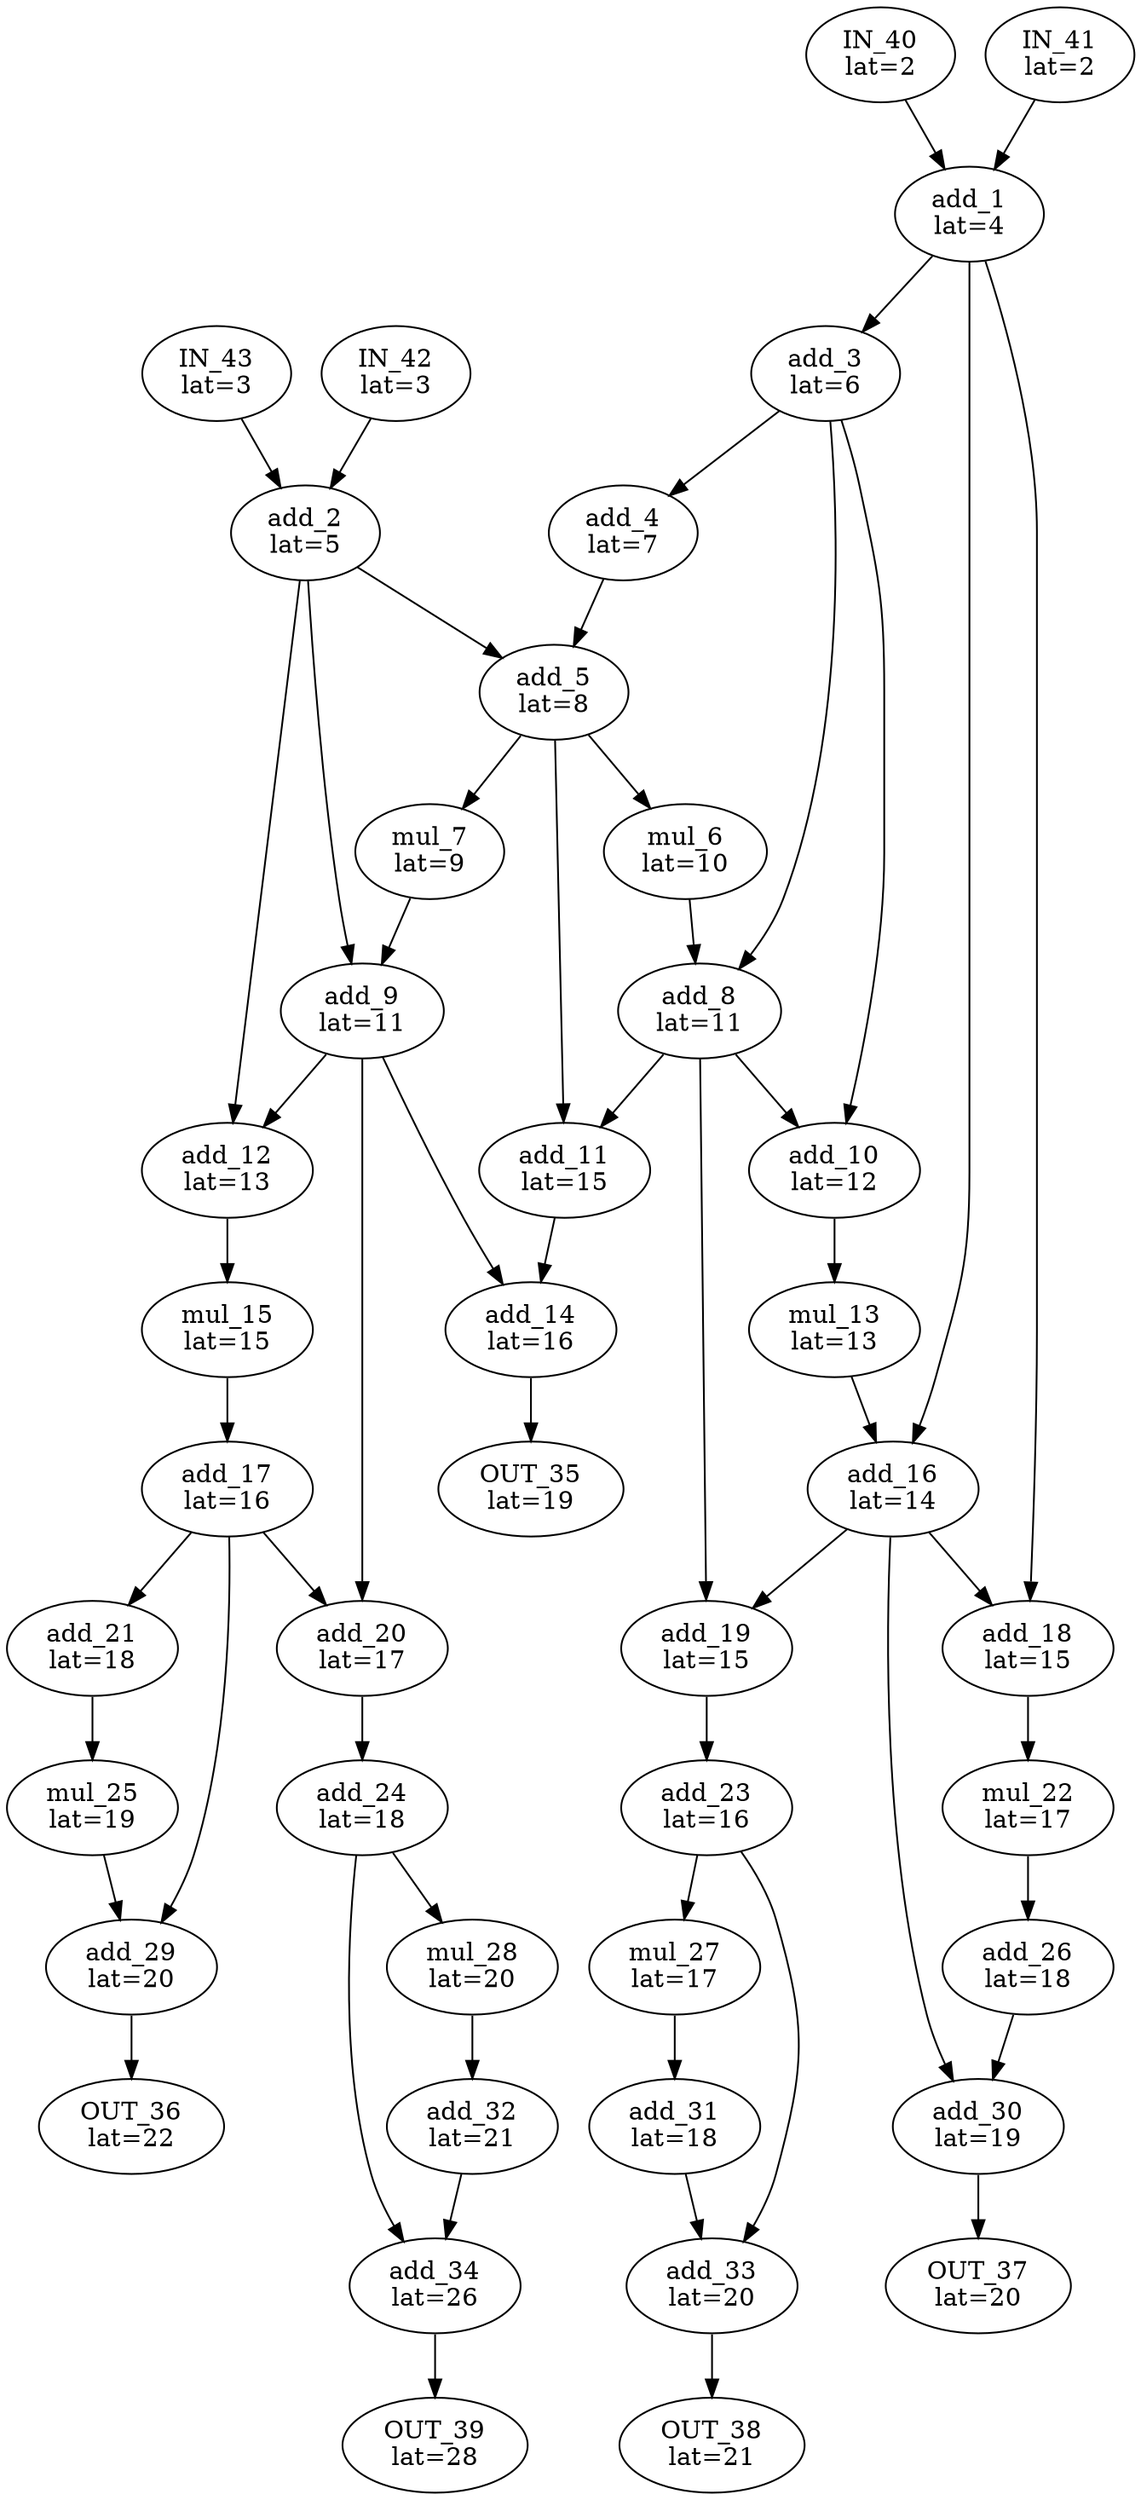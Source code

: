 Digraph G {
"add_1"[label = "\N\nlat=4"];
"IN_40"->"add_1";
"IN_41"->"add_1";
"add_2"[label = "\N\nlat=5"];
"IN_42"->"add_2";
"IN_43"->"add_2";
"add_3"[label = "\N\nlat=6"];
"add_1"->"add_3";
"add_4"[label = "\N\nlat=7"];
"add_3"->"add_4";
"add_5"[label = "\N\nlat=8"];
"add_2"->"add_5";
"add_4"->"add_5";
"mul_6"[label = "\N\nlat=10"];
"add_5"->"mul_6";
"mul_7"[label = "\N\nlat=9"];
"add_5"->"mul_7";
"add_8"[label = "\N\nlat=11"];
"add_3"->"add_8";
"mul_6"->"add_8";
"add_9"[label = "\N\nlat=11"];
"add_2"->"add_9";
"mul_7"->"add_9";
"add_10"[label = "\N\nlat=12"];
"add_3"->"add_10";
"add_8"->"add_10";
"add_11"[label = "\N\nlat=15"];
"add_5"->"add_11";
"add_8"->"add_11";
"add_12"[label = "\N\nlat=13"];
"add_2"->"add_12";
"add_9"->"add_12";
"mul_13"[label = "\N\nlat=13"];
"add_10"->"mul_13";
"add_14"[label = "\N\nlat=16"];
"add_9"->"add_14";
"add_11"->"add_14";
"mul_15"[label = "\N\nlat=15"];
"add_12"->"mul_15";
"add_16"[label = "\N\nlat=14"];
"add_1"->"add_16";
"mul_13"->"add_16";
"add_17"[label = "\N\nlat=16"];
"mul_15"->"add_17";
"add_18"[label = "\N\nlat=15"];
"add_1"->"add_18";
"add_16"->"add_18";
"add_19"[label = "\N\nlat=15"];
"add_8"->"add_19";
"add_16"->"add_19";
"add_20"[label = "\N\nlat=17"];
"add_9"->"add_20";
"add_17"->"add_20";
"add_21"[label = "\N\nlat=18"];
"add_17"->"add_21";
"mul_22"[label = "\N\nlat=17"];
"add_18"->"mul_22";
"add_23"[label = "\N\nlat=16"];
"add_19"->"add_23";
"add_24"[label = "\N\nlat=18"];
"add_20"->"add_24";
"mul_25"[label = "\N\nlat=19"];
"add_21"->"mul_25";
"add_26"[label = "\N\nlat=18"];
"mul_22"->"add_26";
"mul_27"[label = "\N\nlat=17"];
"add_23"->"mul_27";
"mul_28"[label = "\N\nlat=20"];
"add_24"->"mul_28";
"add_29"[label = "\N\nlat=20"];
"add_17"->"add_29";
"mul_25"->"add_29";
"add_30"[label = "\N\nlat=19"];
"add_16"->"add_30";
"add_26"->"add_30";
"add_31"[label = "\N\nlat=18"];
"mul_27"->"add_31";
"add_32"[label = "\N\nlat=21"];
"mul_28"->"add_32";
"add_33"[label = "\N\nlat=20"];
"add_23"->"add_33";
"add_31"->"add_33";
"add_34"[label = "\N\nlat=26"];
"add_24"->"add_34";
"add_32"->"add_34";
"OUT_35"[label = "\N\nlat=19"];
"add_14"->"OUT_35";
"OUT_36"[label = "\N\nlat=22"];
"add_29"->"OUT_36";
"OUT_37"[label = "\N\nlat=20"];
"add_30"->"OUT_37";
"OUT_38"[label = "\N\nlat=21"];
"add_33"->"OUT_38";
"OUT_39"[label = "\N\nlat=28"];
"add_34"->"OUT_39";
"IN_40"[label = "\N\nlat=2"];
"IN_41"[label = "\N\nlat=2"];
"IN_42"[label = "\N\nlat=3"];
"IN_43"[label = "\N\nlat=3"];
}
